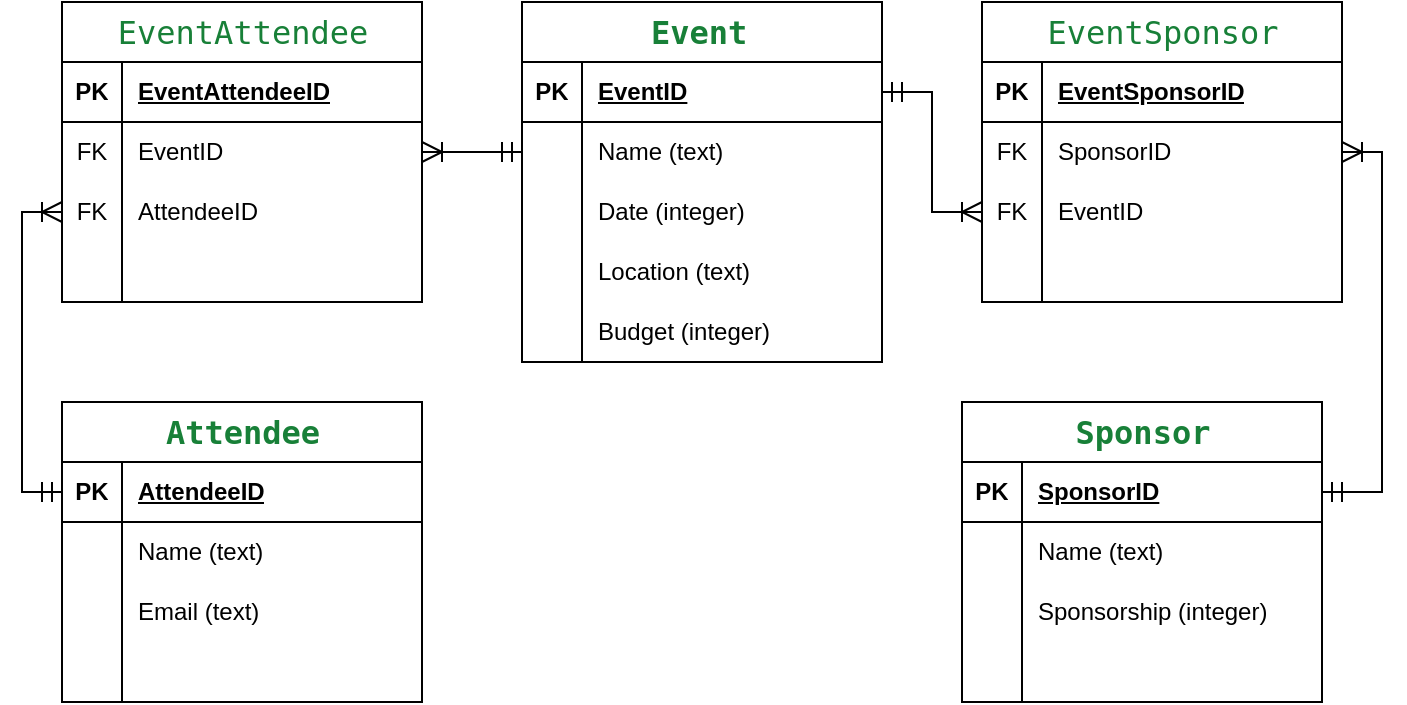 <mxfile version="27.1.4">
  <diagram id="R2lEEEUBdFMjLlhIrx00" name="Page-1">
    <mxGraphModel dx="374" dy="476" grid="1" gridSize="10" guides="1" tooltips="1" connect="1" arrows="1" fold="1" page="1" pageScale="1" pageWidth="850" pageHeight="1100" math="0" shadow="0" extFonts="Permanent Marker^https://fonts.googleapis.com/css?family=Permanent+Marker">
      <root>
        <mxCell id="0" />
        <mxCell id="1" parent="0" />
        <mxCell id="e13Bgi6f2BPYIz9IZrLM-1" value="&lt;span style=&quot;box-sizing: border-box; margin: 0px; padding: 0px; font-size: 12pt; font-weight: 400; text-align: left; white-space-collapse: preserve; background-color: transparent; color: rgb(24, 128, 56); font-family: &amp;quot;Roboto Mono&amp;quot;, monospace;&quot;&gt;&lt;span style=&quot;box-sizing: border-box; margin: 0px; padding: 0px; font-variant-numeric: normal; font-variant-east-asian: normal; font-variant-alternates: normal; font-variant-position: normal; font-variant-emoji: normal; vertical-align: baseline; text-wrap-mode: wrap;&quot;&gt;&lt;span style=&quot;box-sizing: border-box; margin: 0px; padding: 0px; font-weight: bolder;&quot;&gt;Event&lt;/span&gt;&lt;/span&gt;&lt;/span&gt;&lt;span style=&quot;box-sizing: border-box; margin: 0px; padding: 0px; font-family: Roboto, sans-serif; font-size: 12pt; font-weight: 400; text-align: left; white-space-collapse: preserve; background-color: transparent;&quot;&gt;&lt;span style=&quot;box-sizing: border-box; margin: 0px; padding: 0px; font-variant-numeric: normal; font-variant-east-asian: normal; font-variant-alternates: normal; font-variant-position: normal; font-variant-emoji: normal; vertical-align: baseline; text-wrap-mode: wrap;&quot;&gt; &lt;/span&gt;&lt;/span&gt;" style="shape=table;startSize=30;container=1;collapsible=1;childLayout=tableLayout;fixedRows=1;rowLines=0;fontStyle=1;align=center;resizeLast=1;html=1;" vertex="1" parent="1">
          <mxGeometry x="330" y="120" width="180" height="180" as="geometry" />
        </mxCell>
        <mxCell id="e13Bgi6f2BPYIz9IZrLM-2" value="" style="shape=tableRow;horizontal=0;startSize=0;swimlaneHead=0;swimlaneBody=0;fillColor=none;collapsible=0;dropTarget=0;points=[[0,0.5],[1,0.5]];portConstraint=eastwest;top=0;left=0;right=0;bottom=1;" vertex="1" parent="e13Bgi6f2BPYIz9IZrLM-1">
          <mxGeometry y="30" width="180" height="30" as="geometry" />
        </mxCell>
        <mxCell id="e13Bgi6f2BPYIz9IZrLM-3" value="PK" style="shape=partialRectangle;connectable=0;fillColor=none;top=0;left=0;bottom=0;right=0;fontStyle=1;overflow=hidden;whiteSpace=wrap;html=1;" vertex="1" parent="e13Bgi6f2BPYIz9IZrLM-2">
          <mxGeometry width="30" height="30" as="geometry">
            <mxRectangle width="30" height="30" as="alternateBounds" />
          </mxGeometry>
        </mxCell>
        <mxCell id="e13Bgi6f2BPYIz9IZrLM-4" value="EventID" style="shape=partialRectangle;connectable=0;fillColor=none;top=0;left=0;bottom=0;right=0;align=left;spacingLeft=6;fontStyle=5;overflow=hidden;whiteSpace=wrap;html=1;" vertex="1" parent="e13Bgi6f2BPYIz9IZrLM-2">
          <mxGeometry x="30" width="150" height="30" as="geometry">
            <mxRectangle width="150" height="30" as="alternateBounds" />
          </mxGeometry>
        </mxCell>
        <mxCell id="e13Bgi6f2BPYIz9IZrLM-5" value="" style="shape=tableRow;horizontal=0;startSize=0;swimlaneHead=0;swimlaneBody=0;fillColor=none;collapsible=0;dropTarget=0;points=[[0,0.5],[1,0.5]];portConstraint=eastwest;top=0;left=0;right=0;bottom=0;" vertex="1" parent="e13Bgi6f2BPYIz9IZrLM-1">
          <mxGeometry y="60" width="180" height="30" as="geometry" />
        </mxCell>
        <mxCell id="e13Bgi6f2BPYIz9IZrLM-6" value="" style="shape=partialRectangle;connectable=0;fillColor=none;top=0;left=0;bottom=0;right=0;editable=1;overflow=hidden;whiteSpace=wrap;html=1;" vertex="1" parent="e13Bgi6f2BPYIz9IZrLM-5">
          <mxGeometry width="30" height="30" as="geometry">
            <mxRectangle width="30" height="30" as="alternateBounds" />
          </mxGeometry>
        </mxCell>
        <mxCell id="e13Bgi6f2BPYIz9IZrLM-7" value="Name (text)" style="shape=partialRectangle;connectable=0;fillColor=none;top=0;left=0;bottom=0;right=0;align=left;spacingLeft=6;overflow=hidden;whiteSpace=wrap;html=1;" vertex="1" parent="e13Bgi6f2BPYIz9IZrLM-5">
          <mxGeometry x="30" width="150" height="30" as="geometry">
            <mxRectangle width="150" height="30" as="alternateBounds" />
          </mxGeometry>
        </mxCell>
        <mxCell id="e13Bgi6f2BPYIz9IZrLM-8" value="" style="shape=tableRow;horizontal=0;startSize=0;swimlaneHead=0;swimlaneBody=0;fillColor=none;collapsible=0;dropTarget=0;points=[[0,0.5],[1,0.5]];portConstraint=eastwest;top=0;left=0;right=0;bottom=0;" vertex="1" parent="e13Bgi6f2BPYIz9IZrLM-1">
          <mxGeometry y="90" width="180" height="30" as="geometry" />
        </mxCell>
        <mxCell id="e13Bgi6f2BPYIz9IZrLM-9" value="" style="shape=partialRectangle;connectable=0;fillColor=none;top=0;left=0;bottom=0;right=0;editable=1;overflow=hidden;whiteSpace=wrap;html=1;" vertex="1" parent="e13Bgi6f2BPYIz9IZrLM-8">
          <mxGeometry width="30" height="30" as="geometry">
            <mxRectangle width="30" height="30" as="alternateBounds" />
          </mxGeometry>
        </mxCell>
        <mxCell id="e13Bgi6f2BPYIz9IZrLM-10" value="Date (integer)" style="shape=partialRectangle;connectable=0;fillColor=none;top=0;left=0;bottom=0;right=0;align=left;spacingLeft=6;overflow=hidden;whiteSpace=wrap;html=1;" vertex="1" parent="e13Bgi6f2BPYIz9IZrLM-8">
          <mxGeometry x="30" width="150" height="30" as="geometry">
            <mxRectangle width="150" height="30" as="alternateBounds" />
          </mxGeometry>
        </mxCell>
        <mxCell id="e13Bgi6f2BPYIz9IZrLM-11" value="" style="shape=tableRow;horizontal=0;startSize=0;swimlaneHead=0;swimlaneBody=0;fillColor=none;collapsible=0;dropTarget=0;points=[[0,0.5],[1,0.5]];portConstraint=eastwest;top=0;left=0;right=0;bottom=0;" vertex="1" parent="e13Bgi6f2BPYIz9IZrLM-1">
          <mxGeometry y="120" width="180" height="30" as="geometry" />
        </mxCell>
        <mxCell id="e13Bgi6f2BPYIz9IZrLM-12" value="" style="shape=partialRectangle;connectable=0;fillColor=none;top=0;left=0;bottom=0;right=0;editable=1;overflow=hidden;whiteSpace=wrap;html=1;" vertex="1" parent="e13Bgi6f2BPYIz9IZrLM-11">
          <mxGeometry width="30" height="30" as="geometry">
            <mxRectangle width="30" height="30" as="alternateBounds" />
          </mxGeometry>
        </mxCell>
        <mxCell id="e13Bgi6f2BPYIz9IZrLM-13" value="Location (text)" style="shape=partialRectangle;connectable=0;fillColor=none;top=0;left=0;bottom=0;right=0;align=left;spacingLeft=6;overflow=hidden;whiteSpace=wrap;html=1;" vertex="1" parent="e13Bgi6f2BPYIz9IZrLM-11">
          <mxGeometry x="30" width="150" height="30" as="geometry">
            <mxRectangle width="150" height="30" as="alternateBounds" />
          </mxGeometry>
        </mxCell>
        <mxCell id="e13Bgi6f2BPYIz9IZrLM-53" style="shape=tableRow;horizontal=0;startSize=0;swimlaneHead=0;swimlaneBody=0;fillColor=none;collapsible=0;dropTarget=0;points=[[0,0.5],[1,0.5]];portConstraint=eastwest;top=0;left=0;right=0;bottom=0;" vertex="1" parent="e13Bgi6f2BPYIz9IZrLM-1">
          <mxGeometry y="150" width="180" height="30" as="geometry" />
        </mxCell>
        <mxCell id="e13Bgi6f2BPYIz9IZrLM-54" style="shape=partialRectangle;connectable=0;fillColor=none;top=0;left=0;bottom=0;right=0;editable=1;overflow=hidden;whiteSpace=wrap;html=1;" vertex="1" parent="e13Bgi6f2BPYIz9IZrLM-53">
          <mxGeometry width="30" height="30" as="geometry">
            <mxRectangle width="30" height="30" as="alternateBounds" />
          </mxGeometry>
        </mxCell>
        <mxCell id="e13Bgi6f2BPYIz9IZrLM-55" value="Budget (integer)" style="shape=partialRectangle;connectable=0;fillColor=none;top=0;left=0;bottom=0;right=0;align=left;spacingLeft=6;overflow=hidden;whiteSpace=wrap;html=1;" vertex="1" parent="e13Bgi6f2BPYIz9IZrLM-53">
          <mxGeometry x="30" width="150" height="30" as="geometry">
            <mxRectangle width="150" height="30" as="alternateBounds" />
          </mxGeometry>
        </mxCell>
        <mxCell id="e13Bgi6f2BPYIz9IZrLM-14" value="&lt;span style=&quot;box-sizing: border-box; margin: 0px; padding: 0px; font-weight: bolder; color: rgb(24, 128, 56); font-family: &amp;quot;Roboto Mono&amp;quot;, monospace; font-size: 16px; text-align: left; white-space: pre-wrap; background-color: rgb(255, 255, 255);&quot;&gt;Attendee&lt;/span&gt;" style="shape=table;startSize=30;container=1;collapsible=1;childLayout=tableLayout;fixedRows=1;rowLines=0;fontStyle=1;align=center;resizeLast=1;html=1;" vertex="1" parent="1">
          <mxGeometry x="100" y="320" width="180" height="150" as="geometry" />
        </mxCell>
        <mxCell id="e13Bgi6f2BPYIz9IZrLM-15" value="" style="shape=tableRow;horizontal=0;startSize=0;swimlaneHead=0;swimlaneBody=0;fillColor=none;collapsible=0;dropTarget=0;points=[[0,0.5],[1,0.5]];portConstraint=eastwest;top=0;left=0;right=0;bottom=1;" vertex="1" parent="e13Bgi6f2BPYIz9IZrLM-14">
          <mxGeometry y="30" width="180" height="30" as="geometry" />
        </mxCell>
        <mxCell id="e13Bgi6f2BPYIz9IZrLM-16" value="PK" style="shape=partialRectangle;connectable=0;fillColor=none;top=0;left=0;bottom=0;right=0;fontStyle=1;overflow=hidden;whiteSpace=wrap;html=1;" vertex="1" parent="e13Bgi6f2BPYIz9IZrLM-15">
          <mxGeometry width="30" height="30" as="geometry">
            <mxRectangle width="30" height="30" as="alternateBounds" />
          </mxGeometry>
        </mxCell>
        <mxCell id="e13Bgi6f2BPYIz9IZrLM-17" value="AttendeeID" style="shape=partialRectangle;connectable=0;fillColor=none;top=0;left=0;bottom=0;right=0;align=left;spacingLeft=6;fontStyle=5;overflow=hidden;whiteSpace=wrap;html=1;" vertex="1" parent="e13Bgi6f2BPYIz9IZrLM-15">
          <mxGeometry x="30" width="150" height="30" as="geometry">
            <mxRectangle width="150" height="30" as="alternateBounds" />
          </mxGeometry>
        </mxCell>
        <mxCell id="e13Bgi6f2BPYIz9IZrLM-18" value="" style="shape=tableRow;horizontal=0;startSize=0;swimlaneHead=0;swimlaneBody=0;fillColor=none;collapsible=0;dropTarget=0;points=[[0,0.5],[1,0.5]];portConstraint=eastwest;top=0;left=0;right=0;bottom=0;" vertex="1" parent="e13Bgi6f2BPYIz9IZrLM-14">
          <mxGeometry y="60" width="180" height="30" as="geometry" />
        </mxCell>
        <mxCell id="e13Bgi6f2BPYIz9IZrLM-19" value="" style="shape=partialRectangle;connectable=0;fillColor=none;top=0;left=0;bottom=0;right=0;editable=1;overflow=hidden;whiteSpace=wrap;html=1;" vertex="1" parent="e13Bgi6f2BPYIz9IZrLM-18">
          <mxGeometry width="30" height="30" as="geometry">
            <mxRectangle width="30" height="30" as="alternateBounds" />
          </mxGeometry>
        </mxCell>
        <mxCell id="e13Bgi6f2BPYIz9IZrLM-20" value="Name (text)" style="shape=partialRectangle;connectable=0;fillColor=none;top=0;left=0;bottom=0;right=0;align=left;spacingLeft=6;overflow=hidden;whiteSpace=wrap;html=1;" vertex="1" parent="e13Bgi6f2BPYIz9IZrLM-18">
          <mxGeometry x="30" width="150" height="30" as="geometry">
            <mxRectangle width="150" height="30" as="alternateBounds" />
          </mxGeometry>
        </mxCell>
        <mxCell id="e13Bgi6f2BPYIz9IZrLM-21" value="" style="shape=tableRow;horizontal=0;startSize=0;swimlaneHead=0;swimlaneBody=0;fillColor=none;collapsible=0;dropTarget=0;points=[[0,0.5],[1,0.5]];portConstraint=eastwest;top=0;left=0;right=0;bottom=0;" vertex="1" parent="e13Bgi6f2BPYIz9IZrLM-14">
          <mxGeometry y="90" width="180" height="30" as="geometry" />
        </mxCell>
        <mxCell id="e13Bgi6f2BPYIz9IZrLM-22" value="" style="shape=partialRectangle;connectable=0;fillColor=none;top=0;left=0;bottom=0;right=0;editable=1;overflow=hidden;whiteSpace=wrap;html=1;" vertex="1" parent="e13Bgi6f2BPYIz9IZrLM-21">
          <mxGeometry width="30" height="30" as="geometry">
            <mxRectangle width="30" height="30" as="alternateBounds" />
          </mxGeometry>
        </mxCell>
        <mxCell id="e13Bgi6f2BPYIz9IZrLM-23" value="Email (text)" style="shape=partialRectangle;connectable=0;fillColor=none;top=0;left=0;bottom=0;right=0;align=left;spacingLeft=6;overflow=hidden;whiteSpace=wrap;html=1;" vertex="1" parent="e13Bgi6f2BPYIz9IZrLM-21">
          <mxGeometry x="30" width="150" height="30" as="geometry">
            <mxRectangle width="150" height="30" as="alternateBounds" />
          </mxGeometry>
        </mxCell>
        <mxCell id="e13Bgi6f2BPYIz9IZrLM-24" value="" style="shape=tableRow;horizontal=0;startSize=0;swimlaneHead=0;swimlaneBody=0;fillColor=none;collapsible=0;dropTarget=0;points=[[0,0.5],[1,0.5]];portConstraint=eastwest;top=0;left=0;right=0;bottom=0;" vertex="1" parent="e13Bgi6f2BPYIz9IZrLM-14">
          <mxGeometry y="120" width="180" height="30" as="geometry" />
        </mxCell>
        <mxCell id="e13Bgi6f2BPYIz9IZrLM-25" value="" style="shape=partialRectangle;connectable=0;fillColor=none;top=0;left=0;bottom=0;right=0;editable=1;overflow=hidden;whiteSpace=wrap;html=1;" vertex="1" parent="e13Bgi6f2BPYIz9IZrLM-24">
          <mxGeometry width="30" height="30" as="geometry">
            <mxRectangle width="30" height="30" as="alternateBounds" />
          </mxGeometry>
        </mxCell>
        <mxCell id="e13Bgi6f2BPYIz9IZrLM-26" value="" style="shape=partialRectangle;connectable=0;fillColor=none;top=0;left=0;bottom=0;right=0;align=left;spacingLeft=6;overflow=hidden;whiteSpace=wrap;html=1;" vertex="1" parent="e13Bgi6f2BPYIz9IZrLM-24">
          <mxGeometry x="30" width="150" height="30" as="geometry">
            <mxRectangle width="150" height="30" as="alternateBounds" />
          </mxGeometry>
        </mxCell>
        <mxCell id="e13Bgi6f2BPYIz9IZrLM-27" value="&lt;span style=&quot;color: rgb(24, 128, 56); font-family: &amp;quot;Roboto Mono&amp;quot;, monospace; font-size: 16px; font-weight: 400; text-align: left; white-space: pre-wrap; background-color: rgb(255, 255, 255);&quot;&gt;EventAttendee&lt;/span&gt;" style="shape=table;startSize=30;container=1;collapsible=1;childLayout=tableLayout;fixedRows=1;rowLines=0;fontStyle=1;align=center;resizeLast=1;html=1;" vertex="1" parent="1">
          <mxGeometry x="100" y="120" width="180" height="150" as="geometry" />
        </mxCell>
        <mxCell id="e13Bgi6f2BPYIz9IZrLM-28" value="" style="shape=tableRow;horizontal=0;startSize=0;swimlaneHead=0;swimlaneBody=0;fillColor=none;collapsible=0;dropTarget=0;points=[[0,0.5],[1,0.5]];portConstraint=eastwest;top=0;left=0;right=0;bottom=1;" vertex="1" parent="e13Bgi6f2BPYIz9IZrLM-27">
          <mxGeometry y="30" width="180" height="30" as="geometry" />
        </mxCell>
        <mxCell id="e13Bgi6f2BPYIz9IZrLM-29" value="PK" style="shape=partialRectangle;connectable=0;fillColor=none;top=0;left=0;bottom=0;right=0;fontStyle=1;overflow=hidden;whiteSpace=wrap;html=1;" vertex="1" parent="e13Bgi6f2BPYIz9IZrLM-28">
          <mxGeometry width="30" height="30" as="geometry">
            <mxRectangle width="30" height="30" as="alternateBounds" />
          </mxGeometry>
        </mxCell>
        <mxCell id="e13Bgi6f2BPYIz9IZrLM-30" value="EventAttendeeID" style="shape=partialRectangle;connectable=0;fillColor=none;top=0;left=0;bottom=0;right=0;align=left;spacingLeft=6;fontStyle=5;overflow=hidden;whiteSpace=wrap;html=1;" vertex="1" parent="e13Bgi6f2BPYIz9IZrLM-28">
          <mxGeometry x="30" width="150" height="30" as="geometry">
            <mxRectangle width="150" height="30" as="alternateBounds" />
          </mxGeometry>
        </mxCell>
        <mxCell id="e13Bgi6f2BPYIz9IZrLM-31" value="" style="shape=tableRow;horizontal=0;startSize=0;swimlaneHead=0;swimlaneBody=0;fillColor=none;collapsible=0;dropTarget=0;points=[[0,0.5],[1,0.5]];portConstraint=eastwest;top=0;left=0;right=0;bottom=0;" vertex="1" parent="e13Bgi6f2BPYIz9IZrLM-27">
          <mxGeometry y="60" width="180" height="30" as="geometry" />
        </mxCell>
        <mxCell id="e13Bgi6f2BPYIz9IZrLM-32" value="FK" style="shape=partialRectangle;connectable=0;fillColor=none;top=0;left=0;bottom=0;right=0;editable=1;overflow=hidden;whiteSpace=wrap;html=1;" vertex="1" parent="e13Bgi6f2BPYIz9IZrLM-31">
          <mxGeometry width="30" height="30" as="geometry">
            <mxRectangle width="30" height="30" as="alternateBounds" />
          </mxGeometry>
        </mxCell>
        <mxCell id="e13Bgi6f2BPYIz9IZrLM-33" value="EventID" style="shape=partialRectangle;connectable=0;fillColor=none;top=0;left=0;bottom=0;right=0;align=left;spacingLeft=6;overflow=hidden;whiteSpace=wrap;html=1;" vertex="1" parent="e13Bgi6f2BPYIz9IZrLM-31">
          <mxGeometry x="30" width="150" height="30" as="geometry">
            <mxRectangle width="150" height="30" as="alternateBounds" />
          </mxGeometry>
        </mxCell>
        <mxCell id="e13Bgi6f2BPYIz9IZrLM-34" value="" style="shape=tableRow;horizontal=0;startSize=0;swimlaneHead=0;swimlaneBody=0;fillColor=none;collapsible=0;dropTarget=0;points=[[0,0.5],[1,0.5]];portConstraint=eastwest;top=0;left=0;right=0;bottom=0;" vertex="1" parent="e13Bgi6f2BPYIz9IZrLM-27">
          <mxGeometry y="90" width="180" height="30" as="geometry" />
        </mxCell>
        <mxCell id="e13Bgi6f2BPYIz9IZrLM-35" value="FK" style="shape=partialRectangle;connectable=0;fillColor=none;top=0;left=0;bottom=0;right=0;editable=1;overflow=hidden;whiteSpace=wrap;html=1;" vertex="1" parent="e13Bgi6f2BPYIz9IZrLM-34">
          <mxGeometry width="30" height="30" as="geometry">
            <mxRectangle width="30" height="30" as="alternateBounds" />
          </mxGeometry>
        </mxCell>
        <mxCell id="e13Bgi6f2BPYIz9IZrLM-36" value="AttendeeID" style="shape=partialRectangle;connectable=0;fillColor=none;top=0;left=0;bottom=0;right=0;align=left;spacingLeft=6;overflow=hidden;whiteSpace=wrap;html=1;" vertex="1" parent="e13Bgi6f2BPYIz9IZrLM-34">
          <mxGeometry x="30" width="150" height="30" as="geometry">
            <mxRectangle width="150" height="30" as="alternateBounds" />
          </mxGeometry>
        </mxCell>
        <mxCell id="e13Bgi6f2BPYIz9IZrLM-37" value="" style="shape=tableRow;horizontal=0;startSize=0;swimlaneHead=0;swimlaneBody=0;fillColor=none;collapsible=0;dropTarget=0;points=[[0,0.5],[1,0.5]];portConstraint=eastwest;top=0;left=0;right=0;bottom=0;" vertex="1" parent="e13Bgi6f2BPYIz9IZrLM-27">
          <mxGeometry y="120" width="180" height="30" as="geometry" />
        </mxCell>
        <mxCell id="e13Bgi6f2BPYIz9IZrLM-38" value="" style="shape=partialRectangle;connectable=0;fillColor=none;top=0;left=0;bottom=0;right=0;editable=1;overflow=hidden;whiteSpace=wrap;html=1;" vertex="1" parent="e13Bgi6f2BPYIz9IZrLM-37">
          <mxGeometry width="30" height="30" as="geometry">
            <mxRectangle width="30" height="30" as="alternateBounds" />
          </mxGeometry>
        </mxCell>
        <mxCell id="e13Bgi6f2BPYIz9IZrLM-39" value="" style="shape=partialRectangle;connectable=0;fillColor=none;top=0;left=0;bottom=0;right=0;align=left;spacingLeft=6;overflow=hidden;whiteSpace=wrap;html=1;" vertex="1" parent="e13Bgi6f2BPYIz9IZrLM-37">
          <mxGeometry x="30" width="150" height="30" as="geometry">
            <mxRectangle width="150" height="30" as="alternateBounds" />
          </mxGeometry>
        </mxCell>
        <mxCell id="e13Bgi6f2BPYIz9IZrLM-40" value="&lt;span style=&quot;box-sizing: border-box; margin: 0px; padding: 0px; font-weight: bolder; color: rgb(24, 128, 56); font-family: &amp;quot;Roboto Mono&amp;quot;, monospace; font-size: 16px; text-align: left; white-space: pre-wrap; background-color: rgb(255, 255, 255);&quot;&gt;Sponsor&lt;/span&gt;" style="shape=table;startSize=30;container=1;collapsible=1;childLayout=tableLayout;fixedRows=1;rowLines=0;fontStyle=1;align=center;resizeLast=1;html=1;" vertex="1" parent="1">
          <mxGeometry x="550" y="320" width="180" height="150" as="geometry" />
        </mxCell>
        <mxCell id="e13Bgi6f2BPYIz9IZrLM-41" value="" style="shape=tableRow;horizontal=0;startSize=0;swimlaneHead=0;swimlaneBody=0;fillColor=none;collapsible=0;dropTarget=0;points=[[0,0.5],[1,0.5]];portConstraint=eastwest;top=0;left=0;right=0;bottom=1;" vertex="1" parent="e13Bgi6f2BPYIz9IZrLM-40">
          <mxGeometry y="30" width="180" height="30" as="geometry" />
        </mxCell>
        <mxCell id="e13Bgi6f2BPYIz9IZrLM-42" value="PK" style="shape=partialRectangle;connectable=0;fillColor=none;top=0;left=0;bottom=0;right=0;fontStyle=1;overflow=hidden;whiteSpace=wrap;html=1;" vertex="1" parent="e13Bgi6f2BPYIz9IZrLM-41">
          <mxGeometry width="30" height="30" as="geometry">
            <mxRectangle width="30" height="30" as="alternateBounds" />
          </mxGeometry>
        </mxCell>
        <mxCell id="e13Bgi6f2BPYIz9IZrLM-43" value="SponsorID" style="shape=partialRectangle;connectable=0;fillColor=none;top=0;left=0;bottom=0;right=0;align=left;spacingLeft=6;fontStyle=5;overflow=hidden;whiteSpace=wrap;html=1;" vertex="1" parent="e13Bgi6f2BPYIz9IZrLM-41">
          <mxGeometry x="30" width="150" height="30" as="geometry">
            <mxRectangle width="150" height="30" as="alternateBounds" />
          </mxGeometry>
        </mxCell>
        <mxCell id="e13Bgi6f2BPYIz9IZrLM-44" value="" style="shape=tableRow;horizontal=0;startSize=0;swimlaneHead=0;swimlaneBody=0;fillColor=none;collapsible=0;dropTarget=0;points=[[0,0.5],[1,0.5]];portConstraint=eastwest;top=0;left=0;right=0;bottom=0;" vertex="1" parent="e13Bgi6f2BPYIz9IZrLM-40">
          <mxGeometry y="60" width="180" height="30" as="geometry" />
        </mxCell>
        <mxCell id="e13Bgi6f2BPYIz9IZrLM-45" value="" style="shape=partialRectangle;connectable=0;fillColor=none;top=0;left=0;bottom=0;right=0;editable=1;overflow=hidden;whiteSpace=wrap;html=1;" vertex="1" parent="e13Bgi6f2BPYIz9IZrLM-44">
          <mxGeometry width="30" height="30" as="geometry">
            <mxRectangle width="30" height="30" as="alternateBounds" />
          </mxGeometry>
        </mxCell>
        <mxCell id="e13Bgi6f2BPYIz9IZrLM-46" value="Name (text)" style="shape=partialRectangle;connectable=0;fillColor=none;top=0;left=0;bottom=0;right=0;align=left;spacingLeft=6;overflow=hidden;whiteSpace=wrap;html=1;" vertex="1" parent="e13Bgi6f2BPYIz9IZrLM-44">
          <mxGeometry x="30" width="150" height="30" as="geometry">
            <mxRectangle width="150" height="30" as="alternateBounds" />
          </mxGeometry>
        </mxCell>
        <mxCell id="e13Bgi6f2BPYIz9IZrLM-47" value="" style="shape=tableRow;horizontal=0;startSize=0;swimlaneHead=0;swimlaneBody=0;fillColor=none;collapsible=0;dropTarget=0;points=[[0,0.5],[1,0.5]];portConstraint=eastwest;top=0;left=0;right=0;bottom=0;" vertex="1" parent="e13Bgi6f2BPYIz9IZrLM-40">
          <mxGeometry y="90" width="180" height="30" as="geometry" />
        </mxCell>
        <mxCell id="e13Bgi6f2BPYIz9IZrLM-48" value="" style="shape=partialRectangle;connectable=0;fillColor=none;top=0;left=0;bottom=0;right=0;editable=1;overflow=hidden;whiteSpace=wrap;html=1;" vertex="1" parent="e13Bgi6f2BPYIz9IZrLM-47">
          <mxGeometry width="30" height="30" as="geometry">
            <mxRectangle width="30" height="30" as="alternateBounds" />
          </mxGeometry>
        </mxCell>
        <mxCell id="e13Bgi6f2BPYIz9IZrLM-49" value="Sponsorship (integer)" style="shape=partialRectangle;connectable=0;fillColor=none;top=0;left=0;bottom=0;right=0;align=left;spacingLeft=6;overflow=hidden;whiteSpace=wrap;html=1;" vertex="1" parent="e13Bgi6f2BPYIz9IZrLM-47">
          <mxGeometry x="30" width="150" height="30" as="geometry">
            <mxRectangle width="150" height="30" as="alternateBounds" />
          </mxGeometry>
        </mxCell>
        <mxCell id="e13Bgi6f2BPYIz9IZrLM-50" value="" style="shape=tableRow;horizontal=0;startSize=0;swimlaneHead=0;swimlaneBody=0;fillColor=none;collapsible=0;dropTarget=0;points=[[0,0.5],[1,0.5]];portConstraint=eastwest;top=0;left=0;right=0;bottom=0;" vertex="1" parent="e13Bgi6f2BPYIz9IZrLM-40">
          <mxGeometry y="120" width="180" height="30" as="geometry" />
        </mxCell>
        <mxCell id="e13Bgi6f2BPYIz9IZrLM-51" value="" style="shape=partialRectangle;connectable=0;fillColor=none;top=0;left=0;bottom=0;right=0;editable=1;overflow=hidden;whiteSpace=wrap;html=1;" vertex="1" parent="e13Bgi6f2BPYIz9IZrLM-50">
          <mxGeometry width="30" height="30" as="geometry">
            <mxRectangle width="30" height="30" as="alternateBounds" />
          </mxGeometry>
        </mxCell>
        <mxCell id="e13Bgi6f2BPYIz9IZrLM-52" value="" style="shape=partialRectangle;connectable=0;fillColor=none;top=0;left=0;bottom=0;right=0;align=left;spacingLeft=6;overflow=hidden;whiteSpace=wrap;html=1;" vertex="1" parent="e13Bgi6f2BPYIz9IZrLM-50">
          <mxGeometry x="30" width="150" height="30" as="geometry">
            <mxRectangle width="150" height="30" as="alternateBounds" />
          </mxGeometry>
        </mxCell>
        <mxCell id="e13Bgi6f2BPYIz9IZrLM-58" style="edgeStyle=orthogonalEdgeStyle;rounded=0;orthogonalLoop=1;jettySize=auto;html=1;fontSize=12;startSize=8;endSize=8;entryX=0;entryY=0.5;entryDx=0;entryDy=0;endArrow=ERoneToMany;endFill=0;startArrow=ERmandOne;startFill=0;" edge="1" parent="1" source="e13Bgi6f2BPYIz9IZrLM-15" target="e13Bgi6f2BPYIz9IZrLM-34">
          <mxGeometry relative="1" as="geometry">
            <mxPoint x="30" y="405" as="targetPoint" />
          </mxGeometry>
        </mxCell>
        <mxCell id="e13Bgi6f2BPYIz9IZrLM-59" style="edgeStyle=orthogonalEdgeStyle;shape=connector;rounded=0;orthogonalLoop=1;jettySize=auto;html=1;entryX=1;entryY=0.5;entryDx=0;entryDy=0;strokeColor=default;align=center;verticalAlign=middle;fontFamily=Helvetica;fontSize=12;fontColor=default;labelBackgroundColor=default;startSize=8;endArrow=ERoneToMany;endSize=8;endFill=0;startArrow=ERmandOne;startFill=0;" edge="1" parent="1" source="e13Bgi6f2BPYIz9IZrLM-5" target="e13Bgi6f2BPYIz9IZrLM-31">
          <mxGeometry relative="1" as="geometry" />
        </mxCell>
        <mxCell id="e13Bgi6f2BPYIz9IZrLM-60" value="&lt;span style=&quot;color: rgb(24, 128, 56); font-family: &amp;quot;Roboto Mono&amp;quot;, monospace; font-size: 16px; font-weight: 400; text-align: left; white-space: pre-wrap;&quot;&gt;EventSponsor&lt;/span&gt;" style="shape=table;startSize=30;container=1;collapsible=1;childLayout=tableLayout;fixedRows=1;rowLines=0;fontStyle=1;align=center;resizeLast=1;html=1;fontFamily=Helvetica;fontSize=12;fontColor=default;labelBackgroundColor=default;" vertex="1" parent="1">
          <mxGeometry x="560" y="120" width="180" height="150" as="geometry" />
        </mxCell>
        <mxCell id="e13Bgi6f2BPYIz9IZrLM-61" value="" style="shape=tableRow;horizontal=0;startSize=0;swimlaneHead=0;swimlaneBody=0;fillColor=none;collapsible=0;dropTarget=0;points=[[0,0.5],[1,0.5]];portConstraint=eastwest;top=0;left=0;right=0;bottom=1;fontFamily=Helvetica;fontSize=12;fontColor=default;labelBackgroundColor=default;" vertex="1" parent="e13Bgi6f2BPYIz9IZrLM-60">
          <mxGeometry y="30" width="180" height="30" as="geometry" />
        </mxCell>
        <mxCell id="e13Bgi6f2BPYIz9IZrLM-62" value="PK" style="shape=partialRectangle;connectable=0;fillColor=none;top=0;left=0;bottom=0;right=0;fontStyle=1;overflow=hidden;whiteSpace=wrap;html=1;fontFamily=Helvetica;fontSize=12;fontColor=default;labelBackgroundColor=default;" vertex="1" parent="e13Bgi6f2BPYIz9IZrLM-61">
          <mxGeometry width="30" height="30" as="geometry">
            <mxRectangle width="30" height="30" as="alternateBounds" />
          </mxGeometry>
        </mxCell>
        <mxCell id="e13Bgi6f2BPYIz9IZrLM-63" value="EventSponsorID" style="shape=partialRectangle;connectable=0;fillColor=none;top=0;left=0;bottom=0;right=0;align=left;spacingLeft=6;fontStyle=5;overflow=hidden;whiteSpace=wrap;html=1;fontFamily=Helvetica;fontSize=12;fontColor=default;labelBackgroundColor=default;" vertex="1" parent="e13Bgi6f2BPYIz9IZrLM-61">
          <mxGeometry x="30" width="150" height="30" as="geometry">
            <mxRectangle width="150" height="30" as="alternateBounds" />
          </mxGeometry>
        </mxCell>
        <mxCell id="e13Bgi6f2BPYIz9IZrLM-64" value="" style="shape=tableRow;horizontal=0;startSize=0;swimlaneHead=0;swimlaneBody=0;fillColor=none;collapsible=0;dropTarget=0;points=[[0,0.5],[1,0.5]];portConstraint=eastwest;top=0;left=0;right=0;bottom=0;fontFamily=Helvetica;fontSize=12;fontColor=default;labelBackgroundColor=default;" vertex="1" parent="e13Bgi6f2BPYIz9IZrLM-60">
          <mxGeometry y="60" width="180" height="30" as="geometry" />
        </mxCell>
        <mxCell id="e13Bgi6f2BPYIz9IZrLM-65" value="FK" style="shape=partialRectangle;connectable=0;fillColor=none;top=0;left=0;bottom=0;right=0;editable=1;overflow=hidden;whiteSpace=wrap;html=1;fontFamily=Helvetica;fontSize=12;fontColor=default;labelBackgroundColor=default;" vertex="1" parent="e13Bgi6f2BPYIz9IZrLM-64">
          <mxGeometry width="30" height="30" as="geometry">
            <mxRectangle width="30" height="30" as="alternateBounds" />
          </mxGeometry>
        </mxCell>
        <mxCell id="e13Bgi6f2BPYIz9IZrLM-66" value="SponsorID" style="shape=partialRectangle;connectable=0;fillColor=none;top=0;left=0;bottom=0;right=0;align=left;spacingLeft=6;overflow=hidden;whiteSpace=wrap;html=1;fontFamily=Helvetica;fontSize=12;fontColor=default;labelBackgroundColor=default;" vertex="1" parent="e13Bgi6f2BPYIz9IZrLM-64">
          <mxGeometry x="30" width="150" height="30" as="geometry">
            <mxRectangle width="150" height="30" as="alternateBounds" />
          </mxGeometry>
        </mxCell>
        <mxCell id="e13Bgi6f2BPYIz9IZrLM-67" value="" style="shape=tableRow;horizontal=0;startSize=0;swimlaneHead=0;swimlaneBody=0;fillColor=none;collapsible=0;dropTarget=0;points=[[0,0.5],[1,0.5]];portConstraint=eastwest;top=0;left=0;right=0;bottom=0;fontFamily=Helvetica;fontSize=12;fontColor=default;labelBackgroundColor=default;" vertex="1" parent="e13Bgi6f2BPYIz9IZrLM-60">
          <mxGeometry y="90" width="180" height="30" as="geometry" />
        </mxCell>
        <mxCell id="e13Bgi6f2BPYIz9IZrLM-68" value="FK" style="shape=partialRectangle;connectable=0;fillColor=none;top=0;left=0;bottom=0;right=0;editable=1;overflow=hidden;whiteSpace=wrap;html=1;fontFamily=Helvetica;fontSize=12;fontColor=default;labelBackgroundColor=default;" vertex="1" parent="e13Bgi6f2BPYIz9IZrLM-67">
          <mxGeometry width="30" height="30" as="geometry">
            <mxRectangle width="30" height="30" as="alternateBounds" />
          </mxGeometry>
        </mxCell>
        <mxCell id="e13Bgi6f2BPYIz9IZrLM-69" value="EventID" style="shape=partialRectangle;connectable=0;fillColor=none;top=0;left=0;bottom=0;right=0;align=left;spacingLeft=6;overflow=hidden;whiteSpace=wrap;html=1;fontFamily=Helvetica;fontSize=12;fontColor=default;labelBackgroundColor=default;" vertex="1" parent="e13Bgi6f2BPYIz9IZrLM-67">
          <mxGeometry x="30" width="150" height="30" as="geometry">
            <mxRectangle width="150" height="30" as="alternateBounds" />
          </mxGeometry>
        </mxCell>
        <mxCell id="e13Bgi6f2BPYIz9IZrLM-70" value="" style="shape=tableRow;horizontal=0;startSize=0;swimlaneHead=0;swimlaneBody=0;fillColor=none;collapsible=0;dropTarget=0;points=[[0,0.5],[1,0.5]];portConstraint=eastwest;top=0;left=0;right=0;bottom=0;fontFamily=Helvetica;fontSize=12;fontColor=default;labelBackgroundColor=default;" vertex="1" parent="e13Bgi6f2BPYIz9IZrLM-60">
          <mxGeometry y="120" width="180" height="30" as="geometry" />
        </mxCell>
        <mxCell id="e13Bgi6f2BPYIz9IZrLM-71" value="" style="shape=partialRectangle;connectable=0;fillColor=none;top=0;left=0;bottom=0;right=0;editable=1;overflow=hidden;whiteSpace=wrap;html=1;fontFamily=Helvetica;fontSize=12;fontColor=default;labelBackgroundColor=default;" vertex="1" parent="e13Bgi6f2BPYIz9IZrLM-70">
          <mxGeometry width="30" height="30" as="geometry">
            <mxRectangle width="30" height="30" as="alternateBounds" />
          </mxGeometry>
        </mxCell>
        <mxCell id="e13Bgi6f2BPYIz9IZrLM-72" value="" style="shape=partialRectangle;connectable=0;fillColor=none;top=0;left=0;bottom=0;right=0;align=left;spacingLeft=6;overflow=hidden;whiteSpace=wrap;html=1;fontFamily=Helvetica;fontSize=12;fontColor=default;labelBackgroundColor=default;" vertex="1" parent="e13Bgi6f2BPYIz9IZrLM-70">
          <mxGeometry x="30" width="150" height="30" as="geometry">
            <mxRectangle width="150" height="30" as="alternateBounds" />
          </mxGeometry>
        </mxCell>
        <mxCell id="e13Bgi6f2BPYIz9IZrLM-74" style="edgeStyle=orthogonalEdgeStyle;shape=connector;rounded=0;orthogonalLoop=1;jettySize=auto;html=1;entryX=0;entryY=0.5;entryDx=0;entryDy=0;strokeColor=default;align=center;verticalAlign=middle;fontFamily=Helvetica;fontSize=12;fontColor=default;labelBackgroundColor=default;startSize=8;endArrow=ERoneToMany;endSize=8;endFill=0;startArrow=ERmandOne;startFill=0;" edge="1" parent="1" source="e13Bgi6f2BPYIz9IZrLM-2" target="e13Bgi6f2BPYIz9IZrLM-67">
          <mxGeometry relative="1" as="geometry" />
        </mxCell>
        <mxCell id="e13Bgi6f2BPYIz9IZrLM-76" style="edgeStyle=orthogonalEdgeStyle;shape=connector;rounded=0;orthogonalLoop=1;jettySize=auto;html=1;strokeColor=default;align=center;verticalAlign=middle;fontFamily=Helvetica;fontSize=12;fontColor=default;labelBackgroundColor=default;startSize=8;endArrow=ERoneToMany;endSize=8;endFill=0;startArrow=ERmandOne;startFill=0;entryX=1;entryY=0.5;entryDx=0;entryDy=0;" edge="1" parent="1" source="e13Bgi6f2BPYIz9IZrLM-41" target="e13Bgi6f2BPYIz9IZrLM-64">
          <mxGeometry relative="1" as="geometry" />
        </mxCell>
      </root>
    </mxGraphModel>
  </diagram>
</mxfile>
